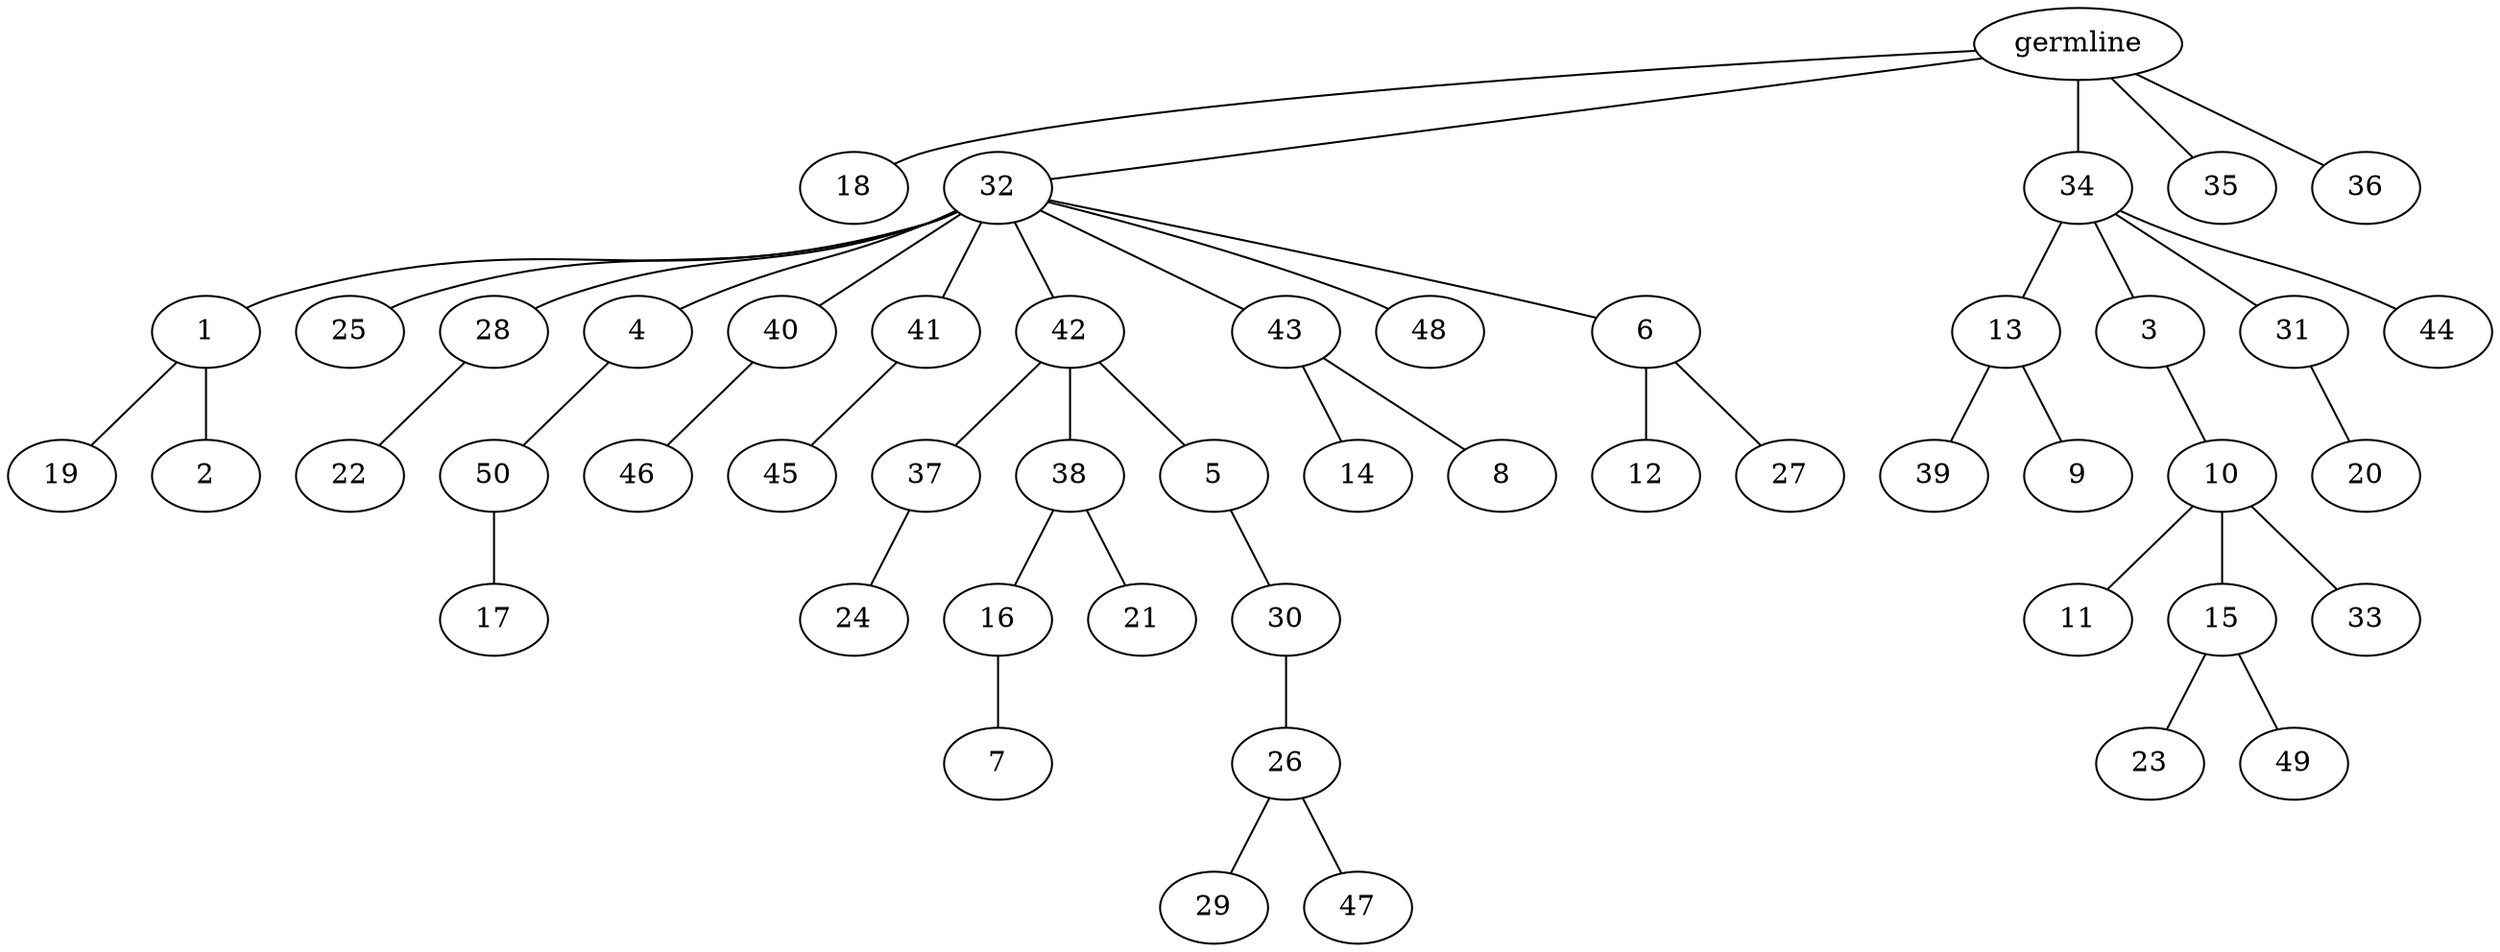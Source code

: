 graph tree {
    "140650280842336" [label="germline"];
    "140650285158464" [label="18"];
    "140650285162112" [label="32"];
    "140650285161104" [label="1"];
    "140650285162448" [label="19"];
    "140650285162400" [label="2"];
    "140650285161392" [label="25"];
    "140650285336944" [label="28"];
    "140650285337856" [label="22"];
    "140650285337280" [label="4"];
    "140650285336320" [label="50"];
    "140650285337952" [label="17"];
    "140650285338144" [label="40"];
    "140650285338432" [label="46"];
    "140650285337088" [label="41"];
    "140650285337424" [label="45"];
    "140650285336848" [label="42"];
    "140650285337472" [label="37"];
    "140650285335168" [label="24"];
    "140650285335648" [label="38"];
    "140650285336224" [label="16"];
    "140650285334736" [label="7"];
    "140650285335696" [label="21"];
    "140650285337616" [label="5"];
    "140650285338576" [label="30"];
    "140650285338240" [label="26"];
    "140650285337184" [label="29"];
    "140650285336896" [label="47"];
    "140650285336752" [label="43"];
    "140650285335792" [label="14"];
    "140650285335600" [label="8"];
    "140650285335888" [label="48"];
    "140650285337232" [label="6"];
    "140650285170896" [label="12"];
    "140650285170848" [label="27"];
    "140650285161296" [label="34"];
    "140650285171568" [label="13"];
    "140650285171472" [label="39"];
    "140650285171136" [label="9"];
    "140650285172432" [label="3"];
    "140650285171904" [label="10"];
    "140650285172096" [label="11"];
    "140650285172048" [label="15"];
    "140650285172240" [label="23"];
    "140650285172624" [label="49"];
    "140650282537120" [label="33"];
    "140650285172480" [label="31"];
    "140650285172864" [label="20"];
    "140650285173440" [label="44"];
    "140650285338192" [label="35"];
    "140650285173632" [label="36"];
    "140650280842336" -- "140650285158464";
    "140650280842336" -- "140650285162112";
    "140650280842336" -- "140650285161296";
    "140650280842336" -- "140650285338192";
    "140650280842336" -- "140650285173632";
    "140650285162112" -- "140650285161104";
    "140650285162112" -- "140650285161392";
    "140650285162112" -- "140650285336944";
    "140650285162112" -- "140650285337280";
    "140650285162112" -- "140650285338144";
    "140650285162112" -- "140650285337088";
    "140650285162112" -- "140650285336848";
    "140650285162112" -- "140650285336752";
    "140650285162112" -- "140650285335888";
    "140650285162112" -- "140650285337232";
    "140650285161104" -- "140650285162448";
    "140650285161104" -- "140650285162400";
    "140650285336944" -- "140650285337856";
    "140650285337280" -- "140650285336320";
    "140650285336320" -- "140650285337952";
    "140650285338144" -- "140650285338432";
    "140650285337088" -- "140650285337424";
    "140650285336848" -- "140650285337472";
    "140650285336848" -- "140650285335648";
    "140650285336848" -- "140650285337616";
    "140650285337472" -- "140650285335168";
    "140650285335648" -- "140650285336224";
    "140650285335648" -- "140650285335696";
    "140650285336224" -- "140650285334736";
    "140650285337616" -- "140650285338576";
    "140650285338576" -- "140650285338240";
    "140650285338240" -- "140650285337184";
    "140650285338240" -- "140650285336896";
    "140650285336752" -- "140650285335792";
    "140650285336752" -- "140650285335600";
    "140650285337232" -- "140650285170896";
    "140650285337232" -- "140650285170848";
    "140650285161296" -- "140650285171568";
    "140650285161296" -- "140650285172432";
    "140650285161296" -- "140650285172480";
    "140650285161296" -- "140650285173440";
    "140650285171568" -- "140650285171472";
    "140650285171568" -- "140650285171136";
    "140650285172432" -- "140650285171904";
    "140650285171904" -- "140650285172096";
    "140650285171904" -- "140650285172048";
    "140650285171904" -- "140650282537120";
    "140650285172048" -- "140650285172240";
    "140650285172048" -- "140650285172624";
    "140650285172480" -- "140650285172864";
}
